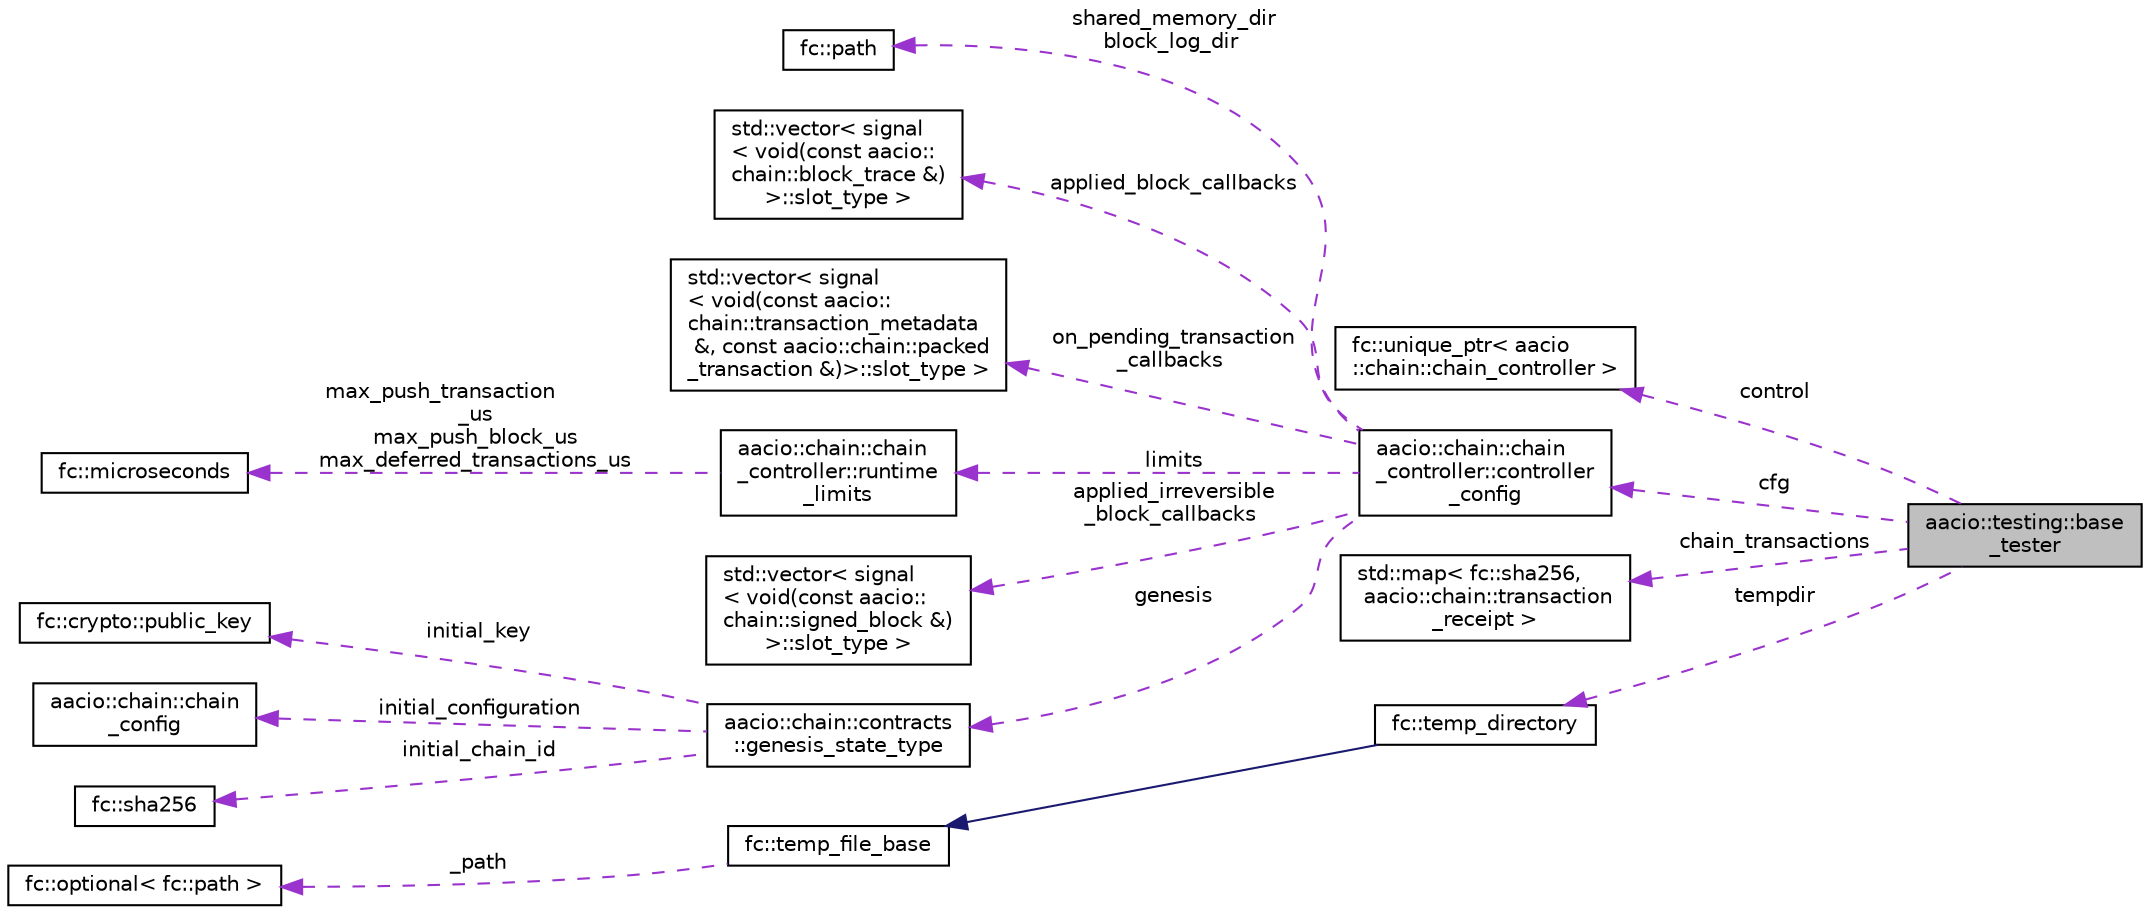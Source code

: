 digraph "aacio::testing::base_tester"
{
  edge [fontname="Helvetica",fontsize="10",labelfontname="Helvetica",labelfontsize="10"];
  node [fontname="Helvetica",fontsize="10",shape=record];
  rankdir="LR";
  Node4 [label="aacio::testing::base\l_tester",height=0.2,width=0.4,color="black", fillcolor="grey75", style="filled", fontcolor="black"];
  Node5 -> Node4 [dir="back",color="darkorchid3",fontsize="10",style="dashed",label=" control" ,fontname="Helvetica"];
  Node5 [label="fc::unique_ptr\< aacio\l::chain::chain_controller \>",height=0.2,width=0.4,color="black", fillcolor="white", style="filled",URL="$classfc_1_1unique__ptr.html"];
  Node6 -> Node4 [dir="back",color="darkorchid3",fontsize="10",style="dashed",label=" cfg" ,fontname="Helvetica"];
  Node6 [label="aacio::chain::chain\l_controller::controller\l_config",height=0.2,width=0.4,color="black", fillcolor="white", style="filled",URL="$structaacio_1_1chain_1_1chain__controller_1_1controller__config.html"];
  Node7 -> Node6 [dir="back",color="darkorchid3",fontsize="10",style="dashed",label=" shared_memory_dir\nblock_log_dir" ,fontname="Helvetica"];
  Node7 [label="fc::path",height=0.2,width=0.4,color="black", fillcolor="white", style="filled",URL="$classfc_1_1path.html",tooltip="wraps boost::filesystem::path to provide platform independent path manipulation. "];
  Node8 -> Node6 [dir="back",color="darkorchid3",fontsize="10",style="dashed",label=" applied_block_callbacks" ,fontname="Helvetica"];
  Node8 [label="std::vector\< signal\l\< void(const aacio::\lchain::block_trace &)\l\>::slot_type \>",height=0.2,width=0.4,color="black", fillcolor="white", style="filled",URL="$classstd_1_1vector.html"];
  Node9 -> Node6 [dir="back",color="darkorchid3",fontsize="10",style="dashed",label=" on_pending_transaction\l_callbacks" ,fontname="Helvetica"];
  Node9 [label="std::vector\< signal\l\< void(const aacio::\lchain::transaction_metadata\l &, const aacio::chain::packed\l_transaction &)\>::slot_type \>",height=0.2,width=0.4,color="black", fillcolor="white", style="filled",URL="$classstd_1_1vector.html"];
  Node10 -> Node6 [dir="back",color="darkorchid3",fontsize="10",style="dashed",label=" limits" ,fontname="Helvetica"];
  Node10 [label="aacio::chain::chain\l_controller::runtime\l_limits",height=0.2,width=0.4,color="black", fillcolor="white", style="filled",URL="$structaacio_1_1chain_1_1chain__controller_1_1runtime__limits.html"];
  Node11 -> Node10 [dir="back",color="darkorchid3",fontsize="10",style="dashed",label=" max_push_transaction\l_us\nmax_push_block_us\nmax_deferred_transactions_us" ,fontname="Helvetica"];
  Node11 [label="fc::microseconds",height=0.2,width=0.4,color="black", fillcolor="white", style="filled",URL="$classfc_1_1microseconds.html"];
  Node12 -> Node6 [dir="back",color="darkorchid3",fontsize="10",style="dashed",label=" applied_irreversible\l_block_callbacks" ,fontname="Helvetica"];
  Node12 [label="std::vector\< signal\l\< void(const aacio::\lchain::signed_block &)\l\>::slot_type \>",height=0.2,width=0.4,color="black", fillcolor="white", style="filled",URL="$classstd_1_1vector.html"];
  Node13 -> Node6 [dir="back",color="darkorchid3",fontsize="10",style="dashed",label=" genesis" ,fontname="Helvetica"];
  Node13 [label="aacio::chain::contracts\l::genesis_state_type",height=0.2,width=0.4,color="black", fillcolor="white", style="filled",URL="$structaacio_1_1chain_1_1contracts_1_1genesis__state__type.html"];
  Node14 -> Node13 [dir="back",color="darkorchid3",fontsize="10",style="dashed",label=" initial_key" ,fontname="Helvetica"];
  Node14 [label="fc::crypto::public_key",height=0.2,width=0.4,color="black", fillcolor="white", style="filled",URL="$classfc_1_1crypto_1_1public__key.html"];
  Node15 -> Node13 [dir="back",color="darkorchid3",fontsize="10",style="dashed",label=" initial_configuration" ,fontname="Helvetica"];
  Node15 [label="aacio::chain::chain\l_config",height=0.2,width=0.4,color="black", fillcolor="white", style="filled",URL="$structaacio_1_1chain_1_1chain__config.html",tooltip="Producer-voted blockchain configuration parameters. "];
  Node16 -> Node13 [dir="back",color="darkorchid3",fontsize="10",style="dashed",label=" initial_chain_id" ,fontname="Helvetica"];
  Node16 [label="fc::sha256",height=0.2,width=0.4,color="black", fillcolor="white", style="filled",URL="$classfc_1_1sha256.html"];
  Node17 -> Node4 [dir="back",color="darkorchid3",fontsize="10",style="dashed",label=" chain_transactions" ,fontname="Helvetica"];
  Node17 [label="std::map\< fc::sha256,\l aacio::chain::transaction\l_receipt \>",height=0.2,width=0.4,color="black", fillcolor="white", style="filled",URL="$classstd_1_1map.html"];
  Node18 -> Node4 [dir="back",color="darkorchid3",fontsize="10",style="dashed",label=" tempdir" ,fontname="Helvetica"];
  Node18 [label="fc::temp_directory",height=0.2,width=0.4,color="black", fillcolor="white", style="filled",URL="$classfc_1_1temp__directory.html"];
  Node19 -> Node18 [dir="back",color="midnightblue",fontsize="10",style="solid",fontname="Helvetica"];
  Node19 [label="fc::temp_file_base",height=0.2,width=0.4,color="black", fillcolor="white", style="filled",URL="$classfc_1_1temp__file__base.html"];
  Node20 -> Node19 [dir="back",color="darkorchid3",fontsize="10",style="dashed",label=" _path" ,fontname="Helvetica"];
  Node20 [label="fc::optional\< fc::path \>",height=0.2,width=0.4,color="black", fillcolor="white", style="filled",URL="$classfc_1_1optional.html"];
}
